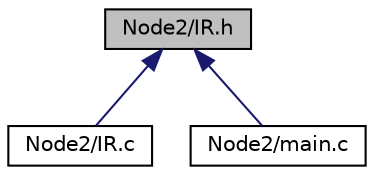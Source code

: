 digraph "Node2/IR.h"
{
  edge [fontname="Helvetica",fontsize="10",labelfontname="Helvetica",labelfontsize="10"];
  node [fontname="Helvetica",fontsize="10",shape=record];
  Node1 [label="Node2/IR.h",height=0.2,width=0.4,color="black", fillcolor="grey75", style="filled", fontcolor="black"];
  Node1 -> Node2 [dir="back",color="midnightblue",fontsize="10",style="solid",fontname="Helvetica"];
  Node2 [label="Node2/IR.c",height=0.2,width=0.4,color="black", fillcolor="white", style="filled",URL="$_i_r_8c.html",tooltip="c-file for the IR "];
  Node1 -> Node3 [dir="back",color="midnightblue",fontsize="10",style="solid",fontname="Helvetica"];
  Node3 [label="Node2/main.c",height=0.2,width=0.4,color="black", fillcolor="white", style="filled",URL="$_node2_2main_8c.html"];
}
